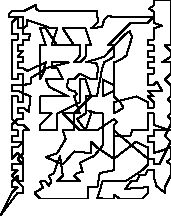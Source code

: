 unitsize(0.001cm);
// 65859.6
draw((200,400)--(300,500));
draw((300,500)--(200,500));
draw((200,500)--(200,600));
draw((200,600)--(300,700));
draw((300,700)--(300,600));
draw((300,600)--(400,600));
draw((400,600)--(400,700));
draw((400,700)--(400,800));
draw((400,800)--(400,1000));
draw((400,1000)--(300,1100));
draw((300,1100)--(200,1000));
draw((200,1000)--(200,1100));
draw((200,1100)--(200,1200));
draw((200,1200)--(300,1200));
draw((300,1200)--(400,1300));
draw((400,1300)--(300,1300));
draw((300,1300)--(200,1300));
draw((200,1300)--(200,1400));
draw((200,1400)--(300,1400));
draw((300,1400)--(300,1500));
draw((300,1500)--(200,1500));
draw((200,1500)--(200,1600));
draw((200,1600)--(300,1700));
draw((300,1700)--(400,1700));
draw((400,1700)--(400,1800));
draw((400,1800)--(300,1800));
draw((300,1800)--(300,1900));
draw((300,1900)--(400,1900));
draw((400,1900)--(500,1829));
draw((500,1829)--(530,2100));
draw((530,2100)--(300,2200));
draw((300,2200)--(200,2200));
draw((200,2200)--(200,2300));
draw((200,2300)--(300,2300));
draw((300,2300)--(400,2300));
draw((400,2300)--(540,2330));
draw((540,2330)--(540,2430));
draw((540,2430)--(750,2550));
draw((750,2550)--(800,2700));
draw((800,2700)--(469,2550));
draw((469,2550)--(400,2600));
draw((400,2600)--(300,2600));
draw((300,2600)--(300,2700));
draw((300,2700)--(400,2700));
draw((400,2700)--(400,2800));
draw((400,2800)--(300,2800));
draw((300,2800)--(400,2900));
draw((400,2900)--(300,2900));
draw((300,2900)--(300,3000));
draw((300,3000)--(400,3000));
draw((400,3000)--(400,3100));
draw((400,3100)--(500,3100));
draw((500,3100)--(520,3200));
draw((520,3200)--(400,3200));
draw((400,3200)--(400,3400));
draw((400,3400)--(400,3500));
draw((400,3500)--(200,3500));
draw((200,3500)--(150,3500));
draw((150,3500)--(150,3550));
draw((150,3550)--(200,3600));
draw((200,3600)--(400,3600));
draw((400,3600)--(620,3709));
draw((620,3709)--(620,3650));
draw((620,3650)--(700,3600));
draw((700,3600)--(800,3600));
draw((800,3600)--(900,3600));
draw((900,3600)--(1000,3600));
draw((1000,3600)--(1100,3600));
draw((1100,3600)--(1200,3600));
draw((1200,3600)--(1300,3600));
draw((1300,3600)--(1400,3600));
draw((1400,3600)--(1500,3600));
draw((1500,3600)--(1600,3600));
draw((1600,3600)--(1700,3600));
draw((1700,3600)--(1720,3409));
draw((1720,3409)--(1600,3300));
draw((1600,3300)--(1790,3330));
draw((1790,3330)--(1829,3450));
draw((1829,3450)--(1900,3520));
draw((1900,3520)--(2000,3500));
draw((2000,3500)--(2300,3500));
draw((2300,3500)--(2700,3500));
draw((2700,3500)--(2600,3400));
draw((2600,3400)--(2300,3400));
draw((2300,3400)--(2150,3250));
draw((2150,3250)--(2100,3200));
draw((2100,3200)--(2050,3150));
draw((2050,3150)--(2000,3100));
draw((2000,3100)--(1900,3000));
draw((1900,3000)--(2000,3000));
draw((2000,3000)--(2000,2900));
draw((2000,2900)--(2000,2800));
draw((2000,2800)--(1829,2700));
draw((1829,2700)--(1790,2580));
draw((1790,2580)--(1700,2100));
draw((1700,2100)--(1500,2100));
draw((1500,2100)--(1500,1900));
draw((1500,1900)--(1500,1800));
draw((1500,1800)--(1350,1700));
draw((1350,1700)--(1500,1500));
draw((1500,1500)--(1600,1800));
draw((1600,1800)--(1550,1850));
draw((1550,1850)--(1700,1800));
draw((1700,1800)--(1800,1800));
draw((1800,1800)--(1800,1500));
draw((1800,1500)--(1800,1230));
draw((1800,1230)--(1650,1050));
draw((1650,1050)--(1400,930));
draw((1400,930)--(1450,770));
draw((1450,770)--(1350,750));
draw((1350,750)--(1300,700));
draw((1300,700)--(1400,600));
draw((1400,600)--(1300,600));
draw((1300,600)--(1200,600));
draw((1200,600)--(1100,600));
draw((1100,600)--(1000,600));
draw((1000,600)--(1100,700));
draw((1100,700)--(1050,1050));
draw((1050,1050)--(939,740));
draw((939,740)--(850,700));
draw((850,700)--(900,600));
draw((900,600)--(850,520));
draw((850,520)--(800,600));
draw((800,600)--(700,600));
draw((700,600)--(750,490));
draw((750,490)--(600,400));
draw((600,400)--(700,300));
draw((700,300)--(800,300));
draw((800,300)--(900,300));
draw((900,300)--(1000,300));
draw((1000,300)--(1100,300));
draw((1100,300)--(1200,300));
draw((1200,300)--(1300,300));
draw((1300,300)--(1400,300));
draw((1400,300)--(1550,300));
draw((1550,300)--(1550,500));
draw((1550,500)--(1710,510));
draw((1710,510)--(1750,750));
draw((1750,750)--(2000,800));
draw((2000,800)--(2000,900));
draw((2000,900)--(2000,1100));
draw((2000,1100)--(2000,1200));
draw((2000,1200)--(2000,1300));
draw((2000,1300)--(2000,1500));
draw((2000,1500)--(2600,1000));
draw((2600,1000)--(2700,1000));
draw((2700,1000)--(2700,900));
draw((2700,900)--(2800,900));
draw((2800,900)--(3000,1300));
draw((3000,1300)--(2900,1400));
draw((2900,1400)--(3000,1600));
draw((3000,1600)--(3000,1700));
draw((3000,1700)--(2950,1750));
draw((2950,1750)--(3000,1800));
draw((3000,1800)--(3000,1900));
draw((3000,1900)--(3000,2000));
draw((3000,2000)--(2950,2050));
draw((2950,2050)--(3000,2100));
draw((3000,2100)--(3000,2200));
draw((3000,2200)--(3000,2300));
draw((3000,2300)--(2900,2400));
draw((2900,2400)--(3000,2500));
draw((3000,2500)--(3000,2600));
draw((3000,2600)--(3000,2700));
draw((3000,2700)--(2850,2700));
draw((2850,2700)--(3000,2800));
draw((3000,2800)--(3000,2900));
draw((3000,2900)--(2900,3000));
draw((2900,3000)--(3000,3000));
draw((3000,3000)--(3000,3100));
draw((3000,3100)--(3000,3200));
draw((3000,3200)--(3000,3300));
draw((3000,3300)--(3000,3400));
draw((3000,3400)--(3000,3500));
draw((3000,3500)--(3000,3600));
draw((3000,3600)--(3000,3700));
draw((3000,3700)--(3000,3800));
draw((3000,3800)--(2700,3800));
draw((2700,3800)--(2700,3700));
draw((2700,3700)--(2620,3650));
draw((2620,3650)--(2700,3600));
draw((2700,3600)--(2700,3400));
draw((2700,3400)--(2850,3350));
draw((2850,3350)--(2700,3300));
draw((2700,3300)--(2700,3200));
draw((2700,3200)--(2700,3100));
draw((2700,3100)--(2600,3100));
draw((2600,3100)--(2600,3000));
draw((2600,3000)--(2700,3000));
draw((2700,3000)--(2700,2900));
draw((2700,2900)--(2600,2900));
draw((2600,2900)--(2600,2800));
draw((2600,2800)--(2700,2800));
draw((2700,2800)--(2700,2700));
draw((2700,2700)--(2600,2700));
draw((2600,2700)--(2600,2600));
draw((2600,2600)--(2700,2600));
draw((2700,2600)--(2700,2500));
draw((2700,2500)--(2600,2500));
draw((2600,2500)--(2600,2400));
draw((2600,2400)--(2600,2300));
draw((2600,2300)--(2700,2300));
draw((2700,2300)--(2760,2360));
draw((2760,2360)--(2850,2200));
draw((2850,2200)--(2700,2200));
draw((2700,2200)--(2600,2200));
draw((2600,2200)--(2700,2100));
draw((2700,2100)--(2600,2100));
draw((2600,2100)--(2700,2000));
draw((2700,2000)--(2700,1900));
draw((2700,1900)--(2600,1900));
draw((2600,1900)--(2600,2000));
draw((2600,2000)--(2400,2100));
draw((2400,2100)--(2000,2000));
draw((2000,2000)--(2000,1900));
draw((2000,1900)--(2000,1800));
draw((2000,1800)--(2170,1900));
draw((2170,1900)--(2110,2000));
draw((2110,2000)--(2000,2100));
draw((2000,2100)--(2000,2300));
draw((2000,2300)--(1800,2400));
draw((1800,2400)--(1800,2100));
draw((1800,2100)--(2000,2200));
draw((2000,2200)--(2000,2400));
draw((2000,2400)--(2000,2500));
draw((2000,2500)--(2000,2600));
draw((2000,2600)--(2000,2700));
draw((2000,2700)--(2120,2750));
draw((2120,2750)--(2220,2820));
draw((2220,2820)--(2320,3150));
draw((2320,3150)--(2280,3250));
draw((2280,3250)--(2200,3200));
draw((2200,3200)--(1829,2800));
draw((1829,2800)--(1500,2700));
draw((1500,2700)--(1600,2700));
draw((1600,2700)--(1690,2680));
draw((1690,2680)--(1720,2610));
draw((1720,2610)--(1700,2400));
draw((1700,2400)--(1600,2400));
draw((1600,2400)--(1400,2500));
draw((1400,2500)--(1300,2400));
draw((1300,2400)--(1200,2400));
draw((1200,2400)--(1170,2280));
draw((1170,2280)--(1220,2210));
draw((1220,2210)--(1300,2200));
draw((1300,2200)--(1350,2140));
draw((1350,2140)--(1300,2100));
draw((1300,2100)--(1400,1800));
draw((1400,1800)--(1200,1800));
draw((1200,1800)--(1100,1800));
draw((1100,1800)--(1200,1700));
draw((1200,1700)--(1400,1500));
draw((1400,1500)--(1600,1500));
draw((1600,1500)--(1700,1500));
draw((1700,1500)--(2000,1700));
draw((2000,1700)--(2060,1650));
draw((2060,1650)--(2000,1600));
draw((2000,1600)--(2000,1400));
draw((2000,1400)--(2290,1400));
draw((2290,1400)--(2320,1500));
draw((2320,1500)--(2600,1500));
draw((2600,1500)--(2600,1600));
draw((2600,1600)--(2600,1700));
draw((2600,1700)--(2600,1800));
draw((2600,1800)--(2700,1800));
draw((2700,1800)--(2700,1700));
draw((2700,1700)--(2700,1600));
draw((2700,1600)--(3000,1500));
draw((3000,1500)--(2700,1500));
draw((2700,1500)--(2700,1400));
draw((2700,1400)--(2600,1400));
draw((2600,1400)--(2600,1300));
draw((2600,1300)--(2700,1300));
draw((2700,1300)--(2700,1200));
draw((2700,1200)--(2700,1100));
draw((2700,1100)--(2800,1130));
draw((2800,1130)--(3000,1200));
draw((3000,1200)--(3000,1100));
draw((3000,1100)--(3000,1000));
draw((3000,1000)--(2930,950));
draw((2930,950)--(3000,900));
draw((3000,900)--(3000,800));
draw((3000,800)--(3000,700));
draw((3000,700)--(2900,500));
draw((2900,500)--(2900,400));
draw((2900,400)--(2750,520));
draw((2750,520)--(2700,700));
draw((2700,700)--(2700,800));
draw((2700,800)--(2600,800));
draw((2600,800)--(2550,710));
draw((2550,710)--(2450,710));
draw((2450,710)--(2400,600));
draw((2400,600)--(2300,600));
draw((2300,600)--(2200,469));
draw((2200,469)--(2600,500));
draw((2600,500)--(2600,400));
draw((2600,400)--(2500,300));
draw((2500,300)--(2400,300));
draw((2400,300)--(2300,300));
draw((2300,300)--(2200,300));
draw((2200,300)--(2100,300));
draw((2100,300)--(2000,370));
draw((2000,370)--(2000,300));
draw((2000,300)--(1900,300));
draw((1900,300)--(1800,300));
draw((1800,300)--(1710,310));
draw((1710,310)--(1800,600));
draw((1800,600)--(1900,600));
draw((1900,600)--(2000,600));
draw((2000,600)--(2100,600));
draw((2100,600)--(2200,600));
draw((2200,600)--(2500,800));
draw((2500,800)--(2600,900));
draw((2600,900)--(2600,1100));
draw((2600,1100)--(2600,1200));
draw((2600,1200)--(2390,1300));
draw((2390,1300)--(2000,1000));
draw((2000,1000)--(1700,1200));
draw((1700,1200)--(1600,1300));
draw((1600,1300)--(1600,1100));
draw((1600,1100)--(1300,1130));
draw((1300,1130)--(1100,900));
draw((1100,900)--(800,1030));
draw((800,1030)--(1000,1100));
draw((1000,1100)--(1150,1350));
draw((1150,1350)--(1100,1500));
draw((1100,1500)--(1200,1500));
draw((1200,1500)--(1300,1500));
draw((1300,1500)--(1300,1800));
draw((1300,1800)--(1600,2100));
draw((1600,2100)--(1500,2400));
draw((1500,2400)--(1400,2400));
draw((1400,2400)--(1400,2100));
draw((1400,2100)--(1400,2000));
draw((1400,2000)--(1000,1800));
draw((1000,1800)--(1000,1629));
draw((1000,1629)--(1000,1500));
draw((1000,1500)--(900,1500));
draw((900,1500)--(800,1500));
draw((800,1500)--(700,1500));
draw((700,1500)--(700,1600));
draw((700,1600)--(900,1800));
draw((900,1800)--(800,1800));
draw((800,1800)--(700,1800));
draw((700,1800)--(700,2100));
draw((700,2100)--(800,2100));
draw((800,2100)--(900,2100));
draw((900,2100)--(1000,2100));
draw((1000,2100)--(1100,2100));
draw((1100,2100)--(1200,2100));
draw((1200,2100)--(950,2220));
draw((950,2220)--(850,2280));
draw((850,2280)--(800,2400));
draw((800,2400)--(900,2400));
draw((900,2400)--(1000,2400));
draw((1000,2400)--(1100,2400));
draw((1100,2400)--(1000,2600));
draw((1000,2600)--(910,2600));
draw((910,2600)--(900,2700));
draw((900,2700)--(1000,2700));
draw((1000,2700)--(1100,2700));
draw((1100,2700)--(1200,2700));
draw((1200,2700)--(800,2600));
draw((800,2600)--(700,2400));
draw((700,2400)--(700,2700));
draw((700,2700)--(700,3000));
draw((700,3000)--(800,3000));
draw((800,3000)--(700,3300));
draw((700,3300)--(800,3300));
draw((800,3300)--(1000,3000));
draw((1000,3000)--(1200,3000));
draw((1200,3000)--(1400,3000));
draw((1400,3000)--(1400,2900));
draw((1400,2900)--(1400,2820));
draw((1400,2820)--(1300,2700));
draw((1300,2700)--(1400,2700));
draw((1400,2700)--(1500,2800));
draw((1500,2800)--(1500,2860));
draw((1500,2860)--(1500,3000));
draw((1500,3000)--(1600,3000));
draw((1600,3000)--(1500,3300));
draw((1500,3300)--(1400,3300));
draw((1400,3300)--(1300,3300));
draw((1300,3300)--(1200,3300));
draw((1200,3300)--(1100,3300));
draw((1100,3300)--(1300,3000));
draw((1300,3000)--(1100,3000));
draw((1100,3000)--(900,3000));
draw((900,3000)--(1000,3300));
draw((1000,3300)--(900,3300));
draw((900,3300)--(469,3450));
draw((469,3450)--(469,3350));
draw((469,3350)--(400,3300));
draw((400,3300)--(300,3300));
draw((300,3300)--(300,3400));
draw((300,3400)--(300,3500));
draw((300,3500)--(200,3400));
draw((200,3400)--(200,3300));
draw((200,3300)--(200,3200));
draw((200,3200)--(300,3200));
draw((300,3200)--(300,3100));
draw((300,3100)--(200,3100));
draw((200,3100)--(200,3000));
draw((200,3000)--(200,2900));
draw((200,2900)--(200,2800));
draw((200,2800)--(200,2700));
draw((200,2700)--(200,2600));
draw((200,2600)--(200,2500));
draw((200,2500)--(200,2400));
draw((200,2400)--(300,2400));
draw((300,2400)--(300,2500));
draw((300,2500)--(400,2500));
draw((400,2500)--(400,2400));
draw((400,2400)--(400,2200));
draw((400,2200)--(400,2100));
draw((400,2100)--(400,2000));
draw((400,2000)--(300,2000));
draw((300,2000)--(300,2100));
draw((300,2100)--(200,2100));
draw((200,2100)--(200,2000));
draw((200,2000)--(200,1900));
draw((200,1900)--(200,1800));
draw((200,1800)--(200,1700));
draw((200,1700)--(300,1600));
draw((300,1600)--(400,1600));
draw((400,1600)--(500,1500));
draw((500,1500)--(400,1500));
draw((400,1500)--(400,1400));
draw((400,1400)--(400,1200));
draw((400,1200)--(400,1100));
draw((400,1100)--(300,1000));
draw((300,1000)--(400,900));
draw((400,900)--(300,900));
draw((300,900)--(200,900));
draw((200,900)--(200,800));
draw((200,800)--(300,800));
draw((300,800)--(200,700));
draw((200,700)--(400,500));
draw((400,500)--(400,400));
draw((400,400)--(300,400));
draw((300,400)--(0,0));
draw((0,0)--(200,400));
